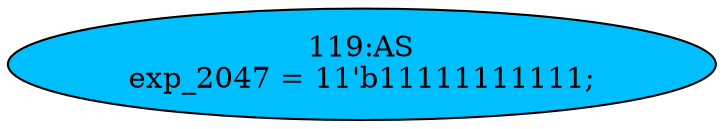 strict digraph "" {
	node [label="\N"];
	"119:AS"	 [ast="<pyverilog.vparser.ast.Assign object at 0x7f4a00ede6d0>",
		def_var="['exp_2047']",
		fillcolor=deepskyblue,
		label="119:AS
exp_2047 = 11'b11111111111;",
		statements="[]",
		style=filled,
		typ=Assign,
		use_var="[]"];
}
